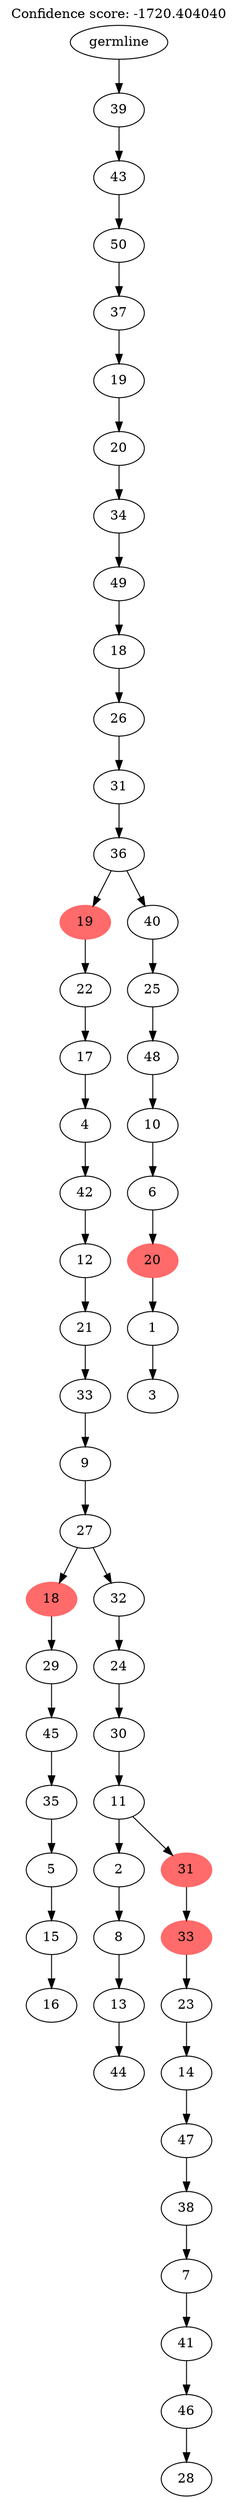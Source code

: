 digraph g {
	"54" -> "55";
	"55" [label="16"];
	"53" -> "54";
	"54" [label="15"];
	"52" -> "53";
	"53" [label="5"];
	"51" -> "52";
	"52" [label="35"];
	"50" -> "51";
	"51" [label="45"];
	"49" -> "50";
	"50" [label="29"];
	"47" -> "48";
	"48" [label="44"];
	"46" -> "47";
	"47" [label="13"];
	"45" -> "46";
	"46" [label="8"];
	"43" -> "44";
	"44" [label="28"];
	"42" -> "43";
	"43" [label="46"];
	"41" -> "42";
	"42" [label="41"];
	"40" -> "41";
	"41" [label="7"];
	"39" -> "40";
	"40" [label="38"];
	"38" -> "39";
	"39" [label="47"];
	"37" -> "38";
	"38" [label="14"];
	"36" -> "37";
	"37" [label="23"];
	"35" -> "36";
	"36" [color=indianred1, style=filled, label="33"];
	"34" -> "35";
	"35" [color=indianred1, style=filled, label="31"];
	"34" -> "45";
	"45" [label="2"];
	"33" -> "34";
	"34" [label="11"];
	"32" -> "33";
	"33" [label="30"];
	"31" -> "32";
	"32" [label="24"];
	"30" -> "31";
	"31" [label="32"];
	"30" -> "49";
	"49" [color=indianred1, style=filled, label="18"];
	"29" -> "30";
	"30" [label="27"];
	"28" -> "29";
	"29" [label="9"];
	"27" -> "28";
	"28" [label="33"];
	"26" -> "27";
	"27" [label="21"];
	"25" -> "26";
	"26" [label="12"];
	"24" -> "25";
	"25" [label="42"];
	"23" -> "24";
	"24" [label="4"];
	"22" -> "23";
	"23" [label="17"];
	"21" -> "22";
	"22" [label="22"];
	"19" -> "20";
	"20" [label="3"];
	"18" -> "19";
	"19" [label="1"];
	"17" -> "18";
	"18" [color=indianred1, style=filled, label="20"];
	"16" -> "17";
	"17" [label="6"];
	"15" -> "16";
	"16" [label="10"];
	"14" -> "15";
	"15" [label="48"];
	"13" -> "14";
	"14" [label="25"];
	"12" -> "13";
	"13" [label="40"];
	"12" -> "21";
	"21" [color=indianred1, style=filled, label="19"];
	"11" -> "12";
	"12" [label="36"];
	"10" -> "11";
	"11" [label="31"];
	"9" -> "10";
	"10" [label="26"];
	"8" -> "9";
	"9" [label="18"];
	"7" -> "8";
	"8" [label="49"];
	"6" -> "7";
	"7" [label="34"];
	"5" -> "6";
	"6" [label="20"];
	"4" -> "5";
	"5" [label="19"];
	"3" -> "4";
	"4" [label="37"];
	"2" -> "3";
	"3" [label="50"];
	"1" -> "2";
	"2" [label="43"];
	"0" -> "1";
	"1" [label="39"];
	"0" [label="germline"];
	labelloc="t";
	label="Confidence score: -1720.404040";
}
